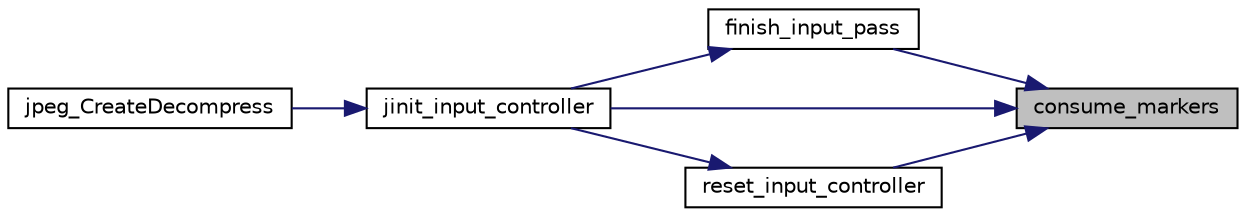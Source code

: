 digraph "consume_markers"
{
 // LATEX_PDF_SIZE
  bgcolor="transparent";
  edge [fontname="Helvetica",fontsize="10",labelfontname="Helvetica",labelfontsize="10"];
  node [fontname="Helvetica",fontsize="10",shape=record];
  rankdir="RL";
  Node6 [label="consume_markers",height=0.2,width=0.4,color="black", fillcolor="grey75", style="filled", fontcolor="black",tooltip=" "];
  Node6 -> Node7 [dir="back",color="midnightblue",fontsize="10",style="solid"];
  Node7 [label="finish_input_pass",height=0.2,width=0.4,color="black",URL="$jdinput_8c.html#a9777f7fabb58d9a42f34510bf0a71d1c",tooltip=" "];
  Node7 -> Node8 [dir="back",color="midnightblue",fontsize="10",style="solid"];
  Node8 [label="jinit_input_controller",height=0.2,width=0.4,color="black",URL="$jdinput_8c.html#a609b3a5a6b80e5481ba21ad6d00a046c",tooltip=" "];
  Node8 -> Node9 [dir="back",color="midnightblue",fontsize="10",style="solid"];
  Node9 [label="jpeg_CreateDecompress",height=0.2,width=0.4,color="black",URL="$jdapimin_8c.html#a02b5c7eb58970a07cae85ffdcda9085d",tooltip=" "];
  Node6 -> Node10 [dir="back",color="midnightblue",fontsize="10",style="solid"];
  Node10 [label="reset_input_controller",height=0.2,width=0.4,color="black",URL="$jdinput_8c.html#a93f58ee9099d00fef5d7e3891aa9e54f",tooltip=" "];
  Node10 -> Node8 [dir="back",color="midnightblue",fontsize="10",style="solid"];
  Node6 -> Node8 [dir="back",color="midnightblue",fontsize="10",style="solid"];
}
